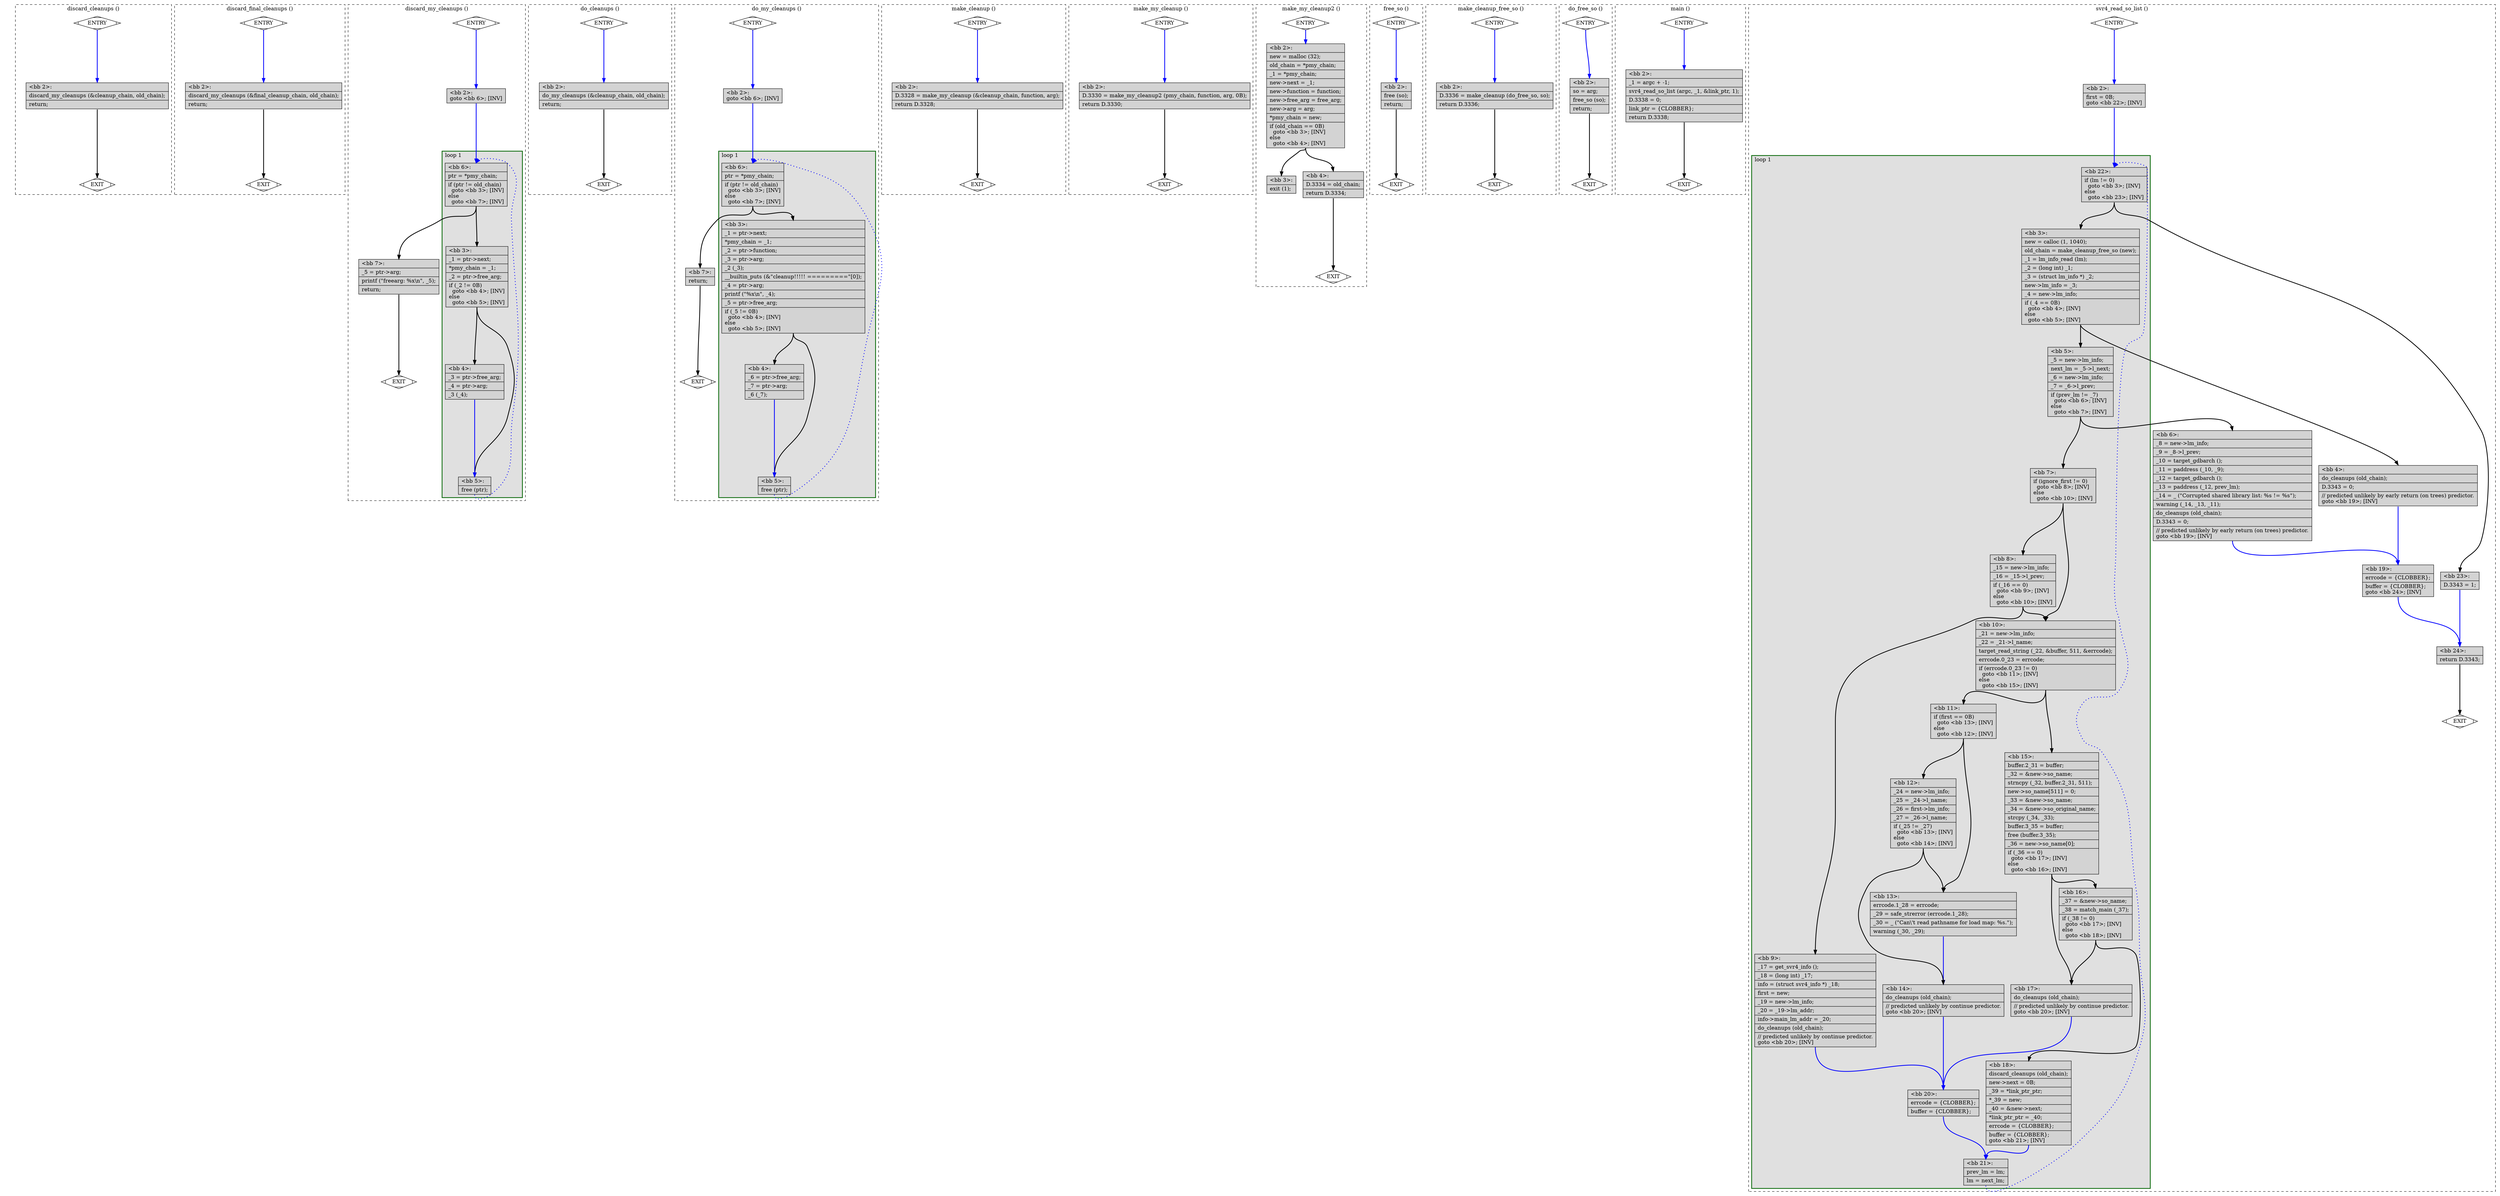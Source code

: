 digraph "test.o-binutils_uaf_4.c.015t.cfg" {
overlap=false;
subgraph "cluster_discard_cleanups" {
	style="dashed";
	color="black";
	label="discard_cleanups ()";
	fn_22_basic_block_0 [shape=Mdiamond,style=filled,fillcolor=white,label="ENTRY"];

	fn_22_basic_block_1 [shape=Mdiamond,style=filled,fillcolor=white,label="EXIT"];

	fn_22_basic_block_2 [shape=record,style=filled,fillcolor=lightgrey,label="{\<bb\ 2\>:\l\
|discard_my_cleanups\ (&cleanup_chain,\ old_chain);\l\
|return;\l\
}"];

	fn_22_basic_block_0:s -> fn_22_basic_block_2:n [style="solid,bold",color=blue,weight=100,constraint=true];
	fn_22_basic_block_2:s -> fn_22_basic_block_1:n [style="solid,bold",color=black,weight=10,constraint=true];
	fn_22_basic_block_0:s -> fn_22_basic_block_1:n [style="invis",constraint=true];
}
subgraph "cluster_discard_final_cleanups" {
	style="dashed";
	color="black";
	label="discard_final_cleanups ()";
	fn_23_basic_block_0 [shape=Mdiamond,style=filled,fillcolor=white,label="ENTRY"];

	fn_23_basic_block_1 [shape=Mdiamond,style=filled,fillcolor=white,label="EXIT"];

	fn_23_basic_block_2 [shape=record,style=filled,fillcolor=lightgrey,label="{\<bb\ 2\>:\l\
|discard_my_cleanups\ (&final_cleanup_chain,\ old_chain);\l\
|return;\l\
}"];

	fn_23_basic_block_0:s -> fn_23_basic_block_2:n [style="solid,bold",color=blue,weight=100,constraint=true];
	fn_23_basic_block_2:s -> fn_23_basic_block_1:n [style="solid,bold",color=black,weight=10,constraint=true];
	fn_23_basic_block_0:s -> fn_23_basic_block_1:n [style="invis",constraint=true];
}
subgraph "cluster_discard_my_cleanups" {
	style="dashed";
	color="black";
	label="discard_my_cleanups ()";
	subgraph cluster_24_1 {
	style="filled";
	color="darkgreen";
	fillcolor="grey88";
	label="loop 1";
	labeljust=l;
	penwidth=2;
	fn_24_basic_block_6 [shape=record,style=filled,fillcolor=lightgrey,label="{\<bb\ 6\>:\l\
|ptr\ =\ *pmy_chain;\l\
|if\ (ptr\ !=\ old_chain)\l\
\ \ goto\ \<bb\ 3\>;\ [INV]\l\
else\l\
\ \ goto\ \<bb\ 7\>;\ [INV]\l\
}"];

	fn_24_basic_block_3 [shape=record,style=filled,fillcolor=lightgrey,label="{\<bb\ 3\>:\l\
|_1\ =\ ptr-\>next;\l\
|*pmy_chain\ =\ _1;\l\
|_2\ =\ ptr-\>free_arg;\l\
|if\ (_2\ !=\ 0B)\l\
\ \ goto\ \<bb\ 4\>;\ [INV]\l\
else\l\
\ \ goto\ \<bb\ 5\>;\ [INV]\l\
}"];

	fn_24_basic_block_4 [shape=record,style=filled,fillcolor=lightgrey,label="{\<bb\ 4\>:\l\
|_3\ =\ ptr-\>free_arg;\l\
|_4\ =\ ptr-\>arg;\l\
|_3\ (_4);\l\
}"];

	fn_24_basic_block_5 [shape=record,style=filled,fillcolor=lightgrey,label="{\<bb\ 5\>:\l\
|free\ (ptr);\l\
}"];

	}
	fn_24_basic_block_0 [shape=Mdiamond,style=filled,fillcolor=white,label="ENTRY"];

	fn_24_basic_block_1 [shape=Mdiamond,style=filled,fillcolor=white,label="EXIT"];

	fn_24_basic_block_2 [shape=record,style=filled,fillcolor=lightgrey,label="{\<bb\ 2\>:\l\
goto\ \<bb\ 6\>;\ [INV]\l\
}"];

	fn_24_basic_block_7 [shape=record,style=filled,fillcolor=lightgrey,label="{\<bb\ 7\>:\l\
|_5\ =\ ptr-\>arg;\l\
|printf\ (\"freearg:\ %x\\n\",\ _5);\l\
|return;\l\
}"];

	fn_24_basic_block_0:s -> fn_24_basic_block_2:n [style="solid,bold",color=blue,weight=100,constraint=true];
	fn_24_basic_block_2:s -> fn_24_basic_block_6:n [style="solid,bold",color=blue,weight=100,constraint=true];
	fn_24_basic_block_3:s -> fn_24_basic_block_4:n [style="solid,bold",color=black,weight=10,constraint=true];
	fn_24_basic_block_3:s -> fn_24_basic_block_5:n [style="solid,bold",color=black,weight=10,constraint=true];
	fn_24_basic_block_4:s -> fn_24_basic_block_5:n [style="solid,bold",color=blue,weight=100,constraint=true];
	fn_24_basic_block_5:s -> fn_24_basic_block_6:n [style="dotted,bold",color=blue,weight=10,constraint=false];
	fn_24_basic_block_6:s -> fn_24_basic_block_3:n [style="solid,bold",color=black,weight=10,constraint=true];
	fn_24_basic_block_6:s -> fn_24_basic_block_7:n [style="solid,bold",color=black,weight=10,constraint=true];
	fn_24_basic_block_7:s -> fn_24_basic_block_1:n [style="solid,bold",color=black,weight=10,constraint=true];
	fn_24_basic_block_0:s -> fn_24_basic_block_1:n [style="invis",constraint=true];
}
subgraph "cluster_do_cleanups" {
	style="dashed";
	color="black";
	label="do_cleanups ()";
	fn_26_basic_block_0 [shape=Mdiamond,style=filled,fillcolor=white,label="ENTRY"];

	fn_26_basic_block_1 [shape=Mdiamond,style=filled,fillcolor=white,label="EXIT"];

	fn_26_basic_block_2 [shape=record,style=filled,fillcolor=lightgrey,label="{\<bb\ 2\>:\l\
|do_my_cleanups\ (&cleanup_chain,\ old_chain);\l\
|return;\l\
}"];

	fn_26_basic_block_0:s -> fn_26_basic_block_2:n [style="solid,bold",color=blue,weight=100,constraint=true];
	fn_26_basic_block_2:s -> fn_26_basic_block_1:n [style="solid,bold",color=black,weight=10,constraint=true];
	fn_26_basic_block_0:s -> fn_26_basic_block_1:n [style="invis",constraint=true];
}
subgraph "cluster_do_my_cleanups" {
	style="dashed";
	color="black";
	label="do_my_cleanups ()";
	subgraph cluster_25_1 {
	style="filled";
	color="darkgreen";
	fillcolor="grey88";
	label="loop 1";
	labeljust=l;
	penwidth=2;
	fn_25_basic_block_6 [shape=record,style=filled,fillcolor=lightgrey,label="{\<bb\ 6\>:\l\
|ptr\ =\ *pmy_chain;\l\
|if\ (ptr\ !=\ old_chain)\l\
\ \ goto\ \<bb\ 3\>;\ [INV]\l\
else\l\
\ \ goto\ \<bb\ 7\>;\ [INV]\l\
}"];

	fn_25_basic_block_3 [shape=record,style=filled,fillcolor=lightgrey,label="{\<bb\ 3\>:\l\
|_1\ =\ ptr-\>next;\l\
|*pmy_chain\ =\ _1;\l\
|_2\ =\ ptr-\>function;\l\
|_3\ =\ ptr-\>arg;\l\
|_2\ (_3);\l\
|__builtin_puts\ (&\"cleanup!!!!!\ =========\"[0]);\l\
|_4\ =\ ptr-\>arg;\l\
|printf\ (\"%x\\n\",\ _4);\l\
|_5\ =\ ptr-\>free_arg;\l\
|if\ (_5\ !=\ 0B)\l\
\ \ goto\ \<bb\ 4\>;\ [INV]\l\
else\l\
\ \ goto\ \<bb\ 5\>;\ [INV]\l\
}"];

	fn_25_basic_block_4 [shape=record,style=filled,fillcolor=lightgrey,label="{\<bb\ 4\>:\l\
|_6\ =\ ptr-\>free_arg;\l\
|_7\ =\ ptr-\>arg;\l\
|_6\ (_7);\l\
}"];

	fn_25_basic_block_5 [shape=record,style=filled,fillcolor=lightgrey,label="{\<bb\ 5\>:\l\
|free\ (ptr);\l\
}"];

	}
	fn_25_basic_block_0 [shape=Mdiamond,style=filled,fillcolor=white,label="ENTRY"];

	fn_25_basic_block_1 [shape=Mdiamond,style=filled,fillcolor=white,label="EXIT"];

	fn_25_basic_block_2 [shape=record,style=filled,fillcolor=lightgrey,label="{\<bb\ 2\>:\l\
goto\ \<bb\ 6\>;\ [INV]\l\
}"];

	fn_25_basic_block_7 [shape=record,style=filled,fillcolor=lightgrey,label="{\<bb\ 7\>:\l\
|return;\l\
}"];

	fn_25_basic_block_0:s -> fn_25_basic_block_2:n [style="solid,bold",color=blue,weight=100,constraint=true];
	fn_25_basic_block_2:s -> fn_25_basic_block_6:n [style="solid,bold",color=blue,weight=100,constraint=true];
	fn_25_basic_block_3:s -> fn_25_basic_block_4:n [style="solid,bold",color=black,weight=10,constraint=true];
	fn_25_basic_block_3:s -> fn_25_basic_block_5:n [style="solid,bold",color=black,weight=10,constraint=true];
	fn_25_basic_block_4:s -> fn_25_basic_block_5:n [style="solid,bold",color=blue,weight=100,constraint=true];
	fn_25_basic_block_5:s -> fn_25_basic_block_6:n [style="dotted,bold",color=blue,weight=10,constraint=false];
	fn_25_basic_block_6:s -> fn_25_basic_block_3:n [style="solid,bold",color=black,weight=10,constraint=true];
	fn_25_basic_block_6:s -> fn_25_basic_block_7:n [style="solid,bold",color=black,weight=10,constraint=true];
	fn_25_basic_block_7:s -> fn_25_basic_block_1:n [style="solid,bold",color=black,weight=10,constraint=true];
	fn_25_basic_block_0:s -> fn_25_basic_block_1:n [style="invis",constraint=true];
}
subgraph "cluster_make_cleanup" {
	style="dashed";
	color="black";
	label="make_cleanup ()";
	fn_29_basic_block_0 [shape=Mdiamond,style=filled,fillcolor=white,label="ENTRY"];

	fn_29_basic_block_1 [shape=Mdiamond,style=filled,fillcolor=white,label="EXIT"];

	fn_29_basic_block_2 [shape=record,style=filled,fillcolor=lightgrey,label="{\<bb\ 2\>:\l\
|D.3328\ =\ make_my_cleanup\ (&cleanup_chain,\ function,\ arg);\l\
|return\ D.3328;\l\
}"];

	fn_29_basic_block_0:s -> fn_29_basic_block_2:n [style="solid,bold",color=blue,weight=100,constraint=true];
	fn_29_basic_block_2:s -> fn_29_basic_block_1:n [style="solid,bold",color=black,weight=10,constraint=true];
	fn_29_basic_block_0:s -> fn_29_basic_block_1:n [style="invis",constraint=true];
}
subgraph "cluster_make_my_cleanup" {
	style="dashed";
	color="black";
	label="make_my_cleanup ()";
	fn_28_basic_block_0 [shape=Mdiamond,style=filled,fillcolor=white,label="ENTRY"];

	fn_28_basic_block_1 [shape=Mdiamond,style=filled,fillcolor=white,label="EXIT"];

	fn_28_basic_block_2 [shape=record,style=filled,fillcolor=lightgrey,label="{\<bb\ 2\>:\l\
|D.3330\ =\ make_my_cleanup2\ (pmy_chain,\ function,\ arg,\ 0B);\l\
|return\ D.3330;\l\
}"];

	fn_28_basic_block_0:s -> fn_28_basic_block_2:n [style="solid,bold",color=blue,weight=100,constraint=true];
	fn_28_basic_block_2:s -> fn_28_basic_block_1:n [style="solid,bold",color=black,weight=10,constraint=true];
	fn_28_basic_block_0:s -> fn_28_basic_block_1:n [style="invis",constraint=true];
}
subgraph "cluster_make_my_cleanup2" {
	style="dashed";
	color="black";
	label="make_my_cleanup2 ()";
	fn_27_basic_block_0 [shape=Mdiamond,style=filled,fillcolor=white,label="ENTRY"];

	fn_27_basic_block_1 [shape=Mdiamond,style=filled,fillcolor=white,label="EXIT"];

	fn_27_basic_block_2 [shape=record,style=filled,fillcolor=lightgrey,label="{\<bb\ 2\>:\l\
|new\ =\ malloc\ (32);\l\
|old_chain\ =\ *pmy_chain;\l\
|_1\ =\ *pmy_chain;\l\
|new-\>next\ =\ _1;\l\
|new-\>function\ =\ function;\l\
|new-\>free_arg\ =\ free_arg;\l\
|new-\>arg\ =\ arg;\l\
|*pmy_chain\ =\ new;\l\
|if\ (old_chain\ ==\ 0B)\l\
\ \ goto\ \<bb\ 3\>;\ [INV]\l\
else\l\
\ \ goto\ \<bb\ 4\>;\ [INV]\l\
}"];

	fn_27_basic_block_3 [shape=record,style=filled,fillcolor=lightgrey,label="{\<bb\ 3\>:\l\
|exit\ (1);\l\
}"];

	fn_27_basic_block_4 [shape=record,style=filled,fillcolor=lightgrey,label="{\<bb\ 4\>:\l\
|D.3334\ =\ old_chain;\l\
|return\ D.3334;\l\
}"];

	fn_27_basic_block_0:s -> fn_27_basic_block_2:n [style="solid,bold",color=blue,weight=100,constraint=true];
	fn_27_basic_block_2:s -> fn_27_basic_block_3:n [style="solid,bold",color=black,weight=10,constraint=true];
	fn_27_basic_block_2:s -> fn_27_basic_block_4:n [style="solid,bold",color=black,weight=10,constraint=true];
	fn_27_basic_block_4:s -> fn_27_basic_block_1:n [style="solid,bold",color=black,weight=10,constraint=true];
	fn_27_basic_block_0:s -> fn_27_basic_block_1:n [style="invis",constraint=true];
}
subgraph "cluster_free_so" {
	style="dashed";
	color="black";
	label="free_so ()";
	fn_30_basic_block_0 [shape=Mdiamond,style=filled,fillcolor=white,label="ENTRY"];

	fn_30_basic_block_1 [shape=Mdiamond,style=filled,fillcolor=white,label="EXIT"];

	fn_30_basic_block_2 [shape=record,style=filled,fillcolor=lightgrey,label="{\<bb\ 2\>:\l\
|free\ (so);\l\
|return;\l\
}"];

	fn_30_basic_block_0:s -> fn_30_basic_block_2:n [style="solid,bold",color=blue,weight=100,constraint=true];
	fn_30_basic_block_2:s -> fn_30_basic_block_1:n [style="solid,bold",color=black,weight=10,constraint=true];
	fn_30_basic_block_0:s -> fn_30_basic_block_1:n [style="invis",constraint=true];
}
subgraph "cluster_make_cleanup_free_so" {
	style="dashed";
	color="black";
	label="make_cleanup_free_so ()";
	fn_32_basic_block_0 [shape=Mdiamond,style=filled,fillcolor=white,label="ENTRY"];

	fn_32_basic_block_1 [shape=Mdiamond,style=filled,fillcolor=white,label="EXIT"];

	fn_32_basic_block_2 [shape=record,style=filled,fillcolor=lightgrey,label="{\<bb\ 2\>:\l\
|D.3336\ =\ make_cleanup\ (do_free_so,\ so);\l\
|return\ D.3336;\l\
}"];

	fn_32_basic_block_0:s -> fn_32_basic_block_2:n [style="solid,bold",color=blue,weight=100,constraint=true];
	fn_32_basic_block_2:s -> fn_32_basic_block_1:n [style="solid,bold",color=black,weight=10,constraint=true];
	fn_32_basic_block_0:s -> fn_32_basic_block_1:n [style="invis",constraint=true];
}
subgraph "cluster_do_free_so" {
	style="dashed";
	color="black";
	label="do_free_so ()";
	fn_31_basic_block_0 [shape=Mdiamond,style=filled,fillcolor=white,label="ENTRY"];

	fn_31_basic_block_1 [shape=Mdiamond,style=filled,fillcolor=white,label="EXIT"];

	fn_31_basic_block_2 [shape=record,style=filled,fillcolor=lightgrey,label="{\<bb\ 2\>:\l\
|so\ =\ arg;\l\
|free_so\ (so);\l\
|return;\l\
}"];

	fn_31_basic_block_0:s -> fn_31_basic_block_2:n [style="solid,bold",color=blue,weight=100,constraint=true];
	fn_31_basic_block_2:s -> fn_31_basic_block_1:n [style="solid,bold",color=black,weight=10,constraint=true];
	fn_31_basic_block_0:s -> fn_31_basic_block_1:n [style="invis",constraint=true];
}
subgraph "cluster_main" {
	style="dashed";
	color="black";
	label="main ()";
	fn_34_basic_block_0 [shape=Mdiamond,style=filled,fillcolor=white,label="ENTRY"];

	fn_34_basic_block_1 [shape=Mdiamond,style=filled,fillcolor=white,label="EXIT"];

	fn_34_basic_block_2 [shape=record,style=filled,fillcolor=lightgrey,label="{\<bb\ 2\>:\l\
|_1\ =\ argc\ +\ -1;\l\
|svr4_read_so_list\ (argc,\ _1,\ &link_ptr,\ 1);\l\
|D.3338\ =\ 0;\l\
|link_ptr\ =\ \{CLOBBER\};\l\
|return\ D.3338;\l\
}"];

	fn_34_basic_block_0:s -> fn_34_basic_block_2:n [style="solid,bold",color=blue,weight=100,constraint=true];
	fn_34_basic_block_2:s -> fn_34_basic_block_1:n [style="solid,bold",color=black,weight=10,constraint=true];
	fn_34_basic_block_0:s -> fn_34_basic_block_1:n [style="invis",constraint=true];
}
subgraph "cluster_svr4_read_so_list" {
	style="dashed";
	color="black";
	label="svr4_read_so_list ()";
	subgraph cluster_33_1 {
	style="filled";
	color="darkgreen";
	fillcolor="grey88";
	label="loop 1";
	labeljust=l;
	penwidth=2;
	fn_33_basic_block_22 [shape=record,style=filled,fillcolor=lightgrey,label="{\<bb\ 22\>:\l\
|if\ (lm\ !=\ 0)\l\
\ \ goto\ \<bb\ 3\>;\ [INV]\l\
else\l\
\ \ goto\ \<bb\ 23\>;\ [INV]\l\
}"];

	fn_33_basic_block_3 [shape=record,style=filled,fillcolor=lightgrey,label="{\<bb\ 3\>:\l\
|new\ =\ calloc\ (1,\ 1040);\l\
|old_chain\ =\ make_cleanup_free_so\ (new);\l\
|_1\ =\ lm_info_read\ (lm);\l\
|_2\ =\ (long\ int)\ _1;\l\
|_3\ =\ (struct\ lm_info\ *)\ _2;\l\
|new-\>lm_info\ =\ _3;\l\
|_4\ =\ new-\>lm_info;\l\
|if\ (_4\ ==\ 0B)\l\
\ \ goto\ \<bb\ 4\>;\ [INV]\l\
else\l\
\ \ goto\ \<bb\ 5\>;\ [INV]\l\
}"];

	fn_33_basic_block_5 [shape=record,style=filled,fillcolor=lightgrey,label="{\<bb\ 5\>:\l\
|_5\ =\ new-\>lm_info;\l\
|next_lm\ =\ _5-\>l_next;\l\
|_6\ =\ new-\>lm_info;\l\
|_7\ =\ _6-\>l_prev;\l\
|if\ (prev_lm\ !=\ _7)\l\
\ \ goto\ \<bb\ 6\>;\ [INV]\l\
else\l\
\ \ goto\ \<bb\ 7\>;\ [INV]\l\
}"];

	fn_33_basic_block_7 [shape=record,style=filled,fillcolor=lightgrey,label="{\<bb\ 7\>:\l\
|if\ (ignore_first\ !=\ 0)\l\
\ \ goto\ \<bb\ 8\>;\ [INV]\l\
else\l\
\ \ goto\ \<bb\ 10\>;\ [INV]\l\
}"];

	fn_33_basic_block_8 [shape=record,style=filled,fillcolor=lightgrey,label="{\<bb\ 8\>:\l\
|_15\ =\ new-\>lm_info;\l\
|_16\ =\ _15-\>l_prev;\l\
|if\ (_16\ ==\ 0)\l\
\ \ goto\ \<bb\ 9\>;\ [INV]\l\
else\l\
\ \ goto\ \<bb\ 10\>;\ [INV]\l\
}"];

	fn_33_basic_block_10 [shape=record,style=filled,fillcolor=lightgrey,label="{\<bb\ 10\>:\l\
|_21\ =\ new-\>lm_info;\l\
|_22\ =\ _21-\>l_name;\l\
|target_read_string\ (_22,\ &buffer,\ 511,\ &errcode);\l\
|errcode.0_23\ =\ errcode;\l\
|if\ (errcode.0_23\ !=\ 0)\l\
\ \ goto\ \<bb\ 11\>;\ [INV]\l\
else\l\
\ \ goto\ \<bb\ 15\>;\ [INV]\l\
}"];

	fn_33_basic_block_9 [shape=record,style=filled,fillcolor=lightgrey,label="{\<bb\ 9\>:\l\
|_17\ =\ get_svr4_info\ ();\l\
|_18\ =\ (long\ int)\ _17;\l\
|info\ =\ (struct\ svr4_info\ *)\ _18;\l\
|first\ =\ new;\l\
|_19\ =\ new-\>lm_info;\l\
|_20\ =\ _19-\>lm_addr;\l\
|info-\>main_lm_addr\ =\ _20;\l\
|do_cleanups\ (old_chain);\l\
|//\ predicted\ unlikely\ by\ continue\ predictor.\l\
goto\ \<bb\ 20\>;\ [INV]\l\
}"];

	fn_33_basic_block_11 [shape=record,style=filled,fillcolor=lightgrey,label="{\<bb\ 11\>:\l\
|if\ (first\ ==\ 0B)\l\
\ \ goto\ \<bb\ 13\>;\ [INV]\l\
else\l\
\ \ goto\ \<bb\ 12\>;\ [INV]\l\
}"];

	fn_33_basic_block_15 [shape=record,style=filled,fillcolor=lightgrey,label="{\<bb\ 15\>:\l\
|buffer.2_31\ =\ buffer;\l\
|_32\ =\ &new-\>so_name;\l\
|strncpy\ (_32,\ buffer.2_31,\ 511);\l\
|new-\>so_name[511]\ =\ 0;\l\
|_33\ =\ &new-\>so_name;\l\
|_34\ =\ &new-\>so_original_name;\l\
|strcpy\ (_34,\ _33);\l\
|buffer.3_35\ =\ buffer;\l\
|free\ (buffer.3_35);\l\
|_36\ =\ new-\>so_name[0];\l\
|if\ (_36\ ==\ 0)\l\
\ \ goto\ \<bb\ 17\>;\ [INV]\l\
else\l\
\ \ goto\ \<bb\ 16\>;\ [INV]\l\
}"];

	fn_33_basic_block_20 [shape=record,style=filled,fillcolor=lightgrey,label="{\<bb\ 20\>:\l\
|errcode\ =\ \{CLOBBER\};\l\
|buffer\ =\ \{CLOBBER\};\l\
}"];

	fn_33_basic_block_13 [shape=record,style=filled,fillcolor=lightgrey,label="{\<bb\ 13\>:\l\
|errcode.1_28\ =\ errcode;\l\
|_29\ =\ safe_strerror\ (errcode.1_28);\l\
|_30\ =\ _\ (\"Can\\'t\ read\ pathname\ for\ load\ map:\ %s.\");\l\
|warning\ (_30,\ _29);\l\
}"];

	fn_33_basic_block_12 [shape=record,style=filled,fillcolor=lightgrey,label="{\<bb\ 12\>:\l\
|_24\ =\ new-\>lm_info;\l\
|_25\ =\ _24-\>l_name;\l\
|_26\ =\ first-\>lm_info;\l\
|_27\ =\ _26-\>l_name;\l\
|if\ (_25\ !=\ _27)\l\
\ \ goto\ \<bb\ 13\>;\ [INV]\l\
else\l\
\ \ goto\ \<bb\ 14\>;\ [INV]\l\
}"];

	fn_33_basic_block_17 [shape=record,style=filled,fillcolor=lightgrey,label="{\<bb\ 17\>:\l\
|do_cleanups\ (old_chain);\l\
|//\ predicted\ unlikely\ by\ continue\ predictor.\l\
goto\ \<bb\ 20\>;\ [INV]\l\
}"];

	fn_33_basic_block_16 [shape=record,style=filled,fillcolor=lightgrey,label="{\<bb\ 16\>:\l\
|_37\ =\ &new-\>so_name;\l\
|_38\ =\ match_main\ (_37);\l\
|if\ (_38\ !=\ 0)\l\
\ \ goto\ \<bb\ 17\>;\ [INV]\l\
else\l\
\ \ goto\ \<bb\ 18\>;\ [INV]\l\
}"];

	fn_33_basic_block_21 [shape=record,style=filled,fillcolor=lightgrey,label="{\<bb\ 21\>:\l\
|prev_lm\ =\ lm;\l\
|lm\ =\ next_lm;\l\
}"];

	fn_33_basic_block_14 [shape=record,style=filled,fillcolor=lightgrey,label="{\<bb\ 14\>:\l\
|do_cleanups\ (old_chain);\l\
|//\ predicted\ unlikely\ by\ continue\ predictor.\l\
goto\ \<bb\ 20\>;\ [INV]\l\
}"];

	fn_33_basic_block_18 [shape=record,style=filled,fillcolor=lightgrey,label="{\<bb\ 18\>:\l\
|discard_cleanups\ (old_chain);\l\
|new-\>next\ =\ 0B;\l\
|_39\ =\ *link_ptr_ptr;\l\
|*_39\ =\ new;\l\
|_40\ =\ &new-\>next;\l\
|*link_ptr_ptr\ =\ _40;\l\
|errcode\ =\ \{CLOBBER\};\l\
|buffer\ =\ \{CLOBBER\};\l\
goto\ \<bb\ 21\>;\ [INV]\l\
}"];

	}
	fn_33_basic_block_0 [shape=Mdiamond,style=filled,fillcolor=white,label="ENTRY"];

	fn_33_basic_block_1 [shape=Mdiamond,style=filled,fillcolor=white,label="EXIT"];

	fn_33_basic_block_2 [shape=record,style=filled,fillcolor=lightgrey,label="{\<bb\ 2\>:\l\
|first\ =\ 0B;\l\
goto\ \<bb\ 22\>;\ [INV]\l\
}"];

	fn_33_basic_block_4 [shape=record,style=filled,fillcolor=lightgrey,label="{\<bb\ 4\>:\l\
|do_cleanups\ (old_chain);\l\
|D.3343\ =\ 0;\l\
|//\ predicted\ unlikely\ by\ early\ return\ (on\ trees)\ predictor.\l\
goto\ \<bb\ 19\>;\ [INV]\l\
}"];

	fn_33_basic_block_6 [shape=record,style=filled,fillcolor=lightgrey,label="{\<bb\ 6\>:\l\
|_8\ =\ new-\>lm_info;\l\
|_9\ =\ _8-\>l_prev;\l\
|_10\ =\ target_gdbarch\ ();\l\
|_11\ =\ paddress\ (_10,\ _9);\l\
|_12\ =\ target_gdbarch\ ();\l\
|_13\ =\ paddress\ (_12,\ prev_lm);\l\
|_14\ =\ _\ (\"Corrupted\ shared\ library\ list:\ %s\ !=\ %s\");\l\
|warning\ (_14,\ _13,\ _11);\l\
|do_cleanups\ (old_chain);\l\
|D.3343\ =\ 0;\l\
|//\ predicted\ unlikely\ by\ early\ return\ (on\ trees)\ predictor.\l\
goto\ \<bb\ 19\>;\ [INV]\l\
}"];

	fn_33_basic_block_19 [shape=record,style=filled,fillcolor=lightgrey,label="{\<bb\ 19\>:\l\
|errcode\ =\ \{CLOBBER\};\l\
|buffer\ =\ \{CLOBBER\};\l\
goto\ \<bb\ 24\>;\ [INV]\l\
}"];

	fn_33_basic_block_23 [shape=record,style=filled,fillcolor=lightgrey,label="{\<bb\ 23\>:\l\
|D.3343\ =\ 1;\l\
}"];

	fn_33_basic_block_24 [shape=record,style=filled,fillcolor=lightgrey,label="{\<bb\ 24\>:\l\
|return\ D.3343;\l\
}"];

	fn_33_basic_block_0:s -> fn_33_basic_block_2:n [style="solid,bold",color=blue,weight=100,constraint=true];
	fn_33_basic_block_2:s -> fn_33_basic_block_22:n [style="solid,bold",color=blue,weight=100,constraint=true];
	fn_33_basic_block_3:s -> fn_33_basic_block_4:n [style="solid,bold",color=black,weight=10,constraint=true];
	fn_33_basic_block_3:s -> fn_33_basic_block_5:n [style="solid,bold",color=black,weight=10,constraint=true];
	fn_33_basic_block_4:s -> fn_33_basic_block_19:n [style="solid,bold",color=blue,weight=100,constraint=true];
	fn_33_basic_block_5:s -> fn_33_basic_block_6:n [style="solid,bold",color=black,weight=10,constraint=true];
	fn_33_basic_block_5:s -> fn_33_basic_block_7:n [style="solid,bold",color=black,weight=10,constraint=true];
	fn_33_basic_block_6:s -> fn_33_basic_block_19:n [style="solid,bold",color=blue,weight=100,constraint=true];
	fn_33_basic_block_7:s -> fn_33_basic_block_8:n [style="solid,bold",color=black,weight=10,constraint=true];
	fn_33_basic_block_7:s -> fn_33_basic_block_10:n [style="solid,bold",color=black,weight=10,constraint=true];
	fn_33_basic_block_8:s -> fn_33_basic_block_9:n [style="solid,bold",color=black,weight=10,constraint=true];
	fn_33_basic_block_8:s -> fn_33_basic_block_10:n [style="solid,bold",color=black,weight=10,constraint=true];
	fn_33_basic_block_9:s -> fn_33_basic_block_20:n [style="solid,bold",color=blue,weight=100,constraint=true];
	fn_33_basic_block_10:s -> fn_33_basic_block_11:n [style="solid,bold",color=black,weight=10,constraint=true];
	fn_33_basic_block_10:s -> fn_33_basic_block_15:n [style="solid,bold",color=black,weight=10,constraint=true];
	fn_33_basic_block_11:s -> fn_33_basic_block_13:n [style="solid,bold",color=black,weight=10,constraint=true];
	fn_33_basic_block_11:s -> fn_33_basic_block_12:n [style="solid,bold",color=black,weight=10,constraint=true];
	fn_33_basic_block_12:s -> fn_33_basic_block_13:n [style="solid,bold",color=black,weight=10,constraint=true];
	fn_33_basic_block_12:s -> fn_33_basic_block_14:n [style="solid,bold",color=black,weight=10,constraint=true];
	fn_33_basic_block_13:s -> fn_33_basic_block_14:n [style="solid,bold",color=blue,weight=100,constraint=true];
	fn_33_basic_block_14:s -> fn_33_basic_block_20:n [style="solid,bold",color=blue,weight=100,constraint=true];
	fn_33_basic_block_15:s -> fn_33_basic_block_17:n [style="solid,bold",color=black,weight=10,constraint=true];
	fn_33_basic_block_15:s -> fn_33_basic_block_16:n [style="solid,bold",color=black,weight=10,constraint=true];
	fn_33_basic_block_16:s -> fn_33_basic_block_17:n [style="solid,bold",color=black,weight=10,constraint=true];
	fn_33_basic_block_16:s -> fn_33_basic_block_18:n [style="solid,bold",color=black,weight=10,constraint=true];
	fn_33_basic_block_17:s -> fn_33_basic_block_20:n [style="solid,bold",color=blue,weight=100,constraint=true];
	fn_33_basic_block_18:s -> fn_33_basic_block_21:n [style="solid,bold",color=blue,weight=100,constraint=true];
	fn_33_basic_block_19:s -> fn_33_basic_block_24:n [style="solid,bold",color=blue,weight=100,constraint=true];
	fn_33_basic_block_20:s -> fn_33_basic_block_21:n [style="solid,bold",color=blue,weight=100,constraint=true];
	fn_33_basic_block_21:s -> fn_33_basic_block_22:n [style="dotted,bold",color=blue,weight=10,constraint=false];
	fn_33_basic_block_22:s -> fn_33_basic_block_3:n [style="solid,bold",color=black,weight=10,constraint=true];
	fn_33_basic_block_22:s -> fn_33_basic_block_23:n [style="solid,bold",color=black,weight=10,constraint=true];
	fn_33_basic_block_23:s -> fn_33_basic_block_24:n [style="solid,bold",color=blue,weight=100,constraint=true];
	fn_33_basic_block_24:s -> fn_33_basic_block_1:n [style="solid,bold",color=black,weight=10,constraint=true];
	fn_33_basic_block_0:s -> fn_33_basic_block_1:n [style="invis",constraint=true];
}
}
